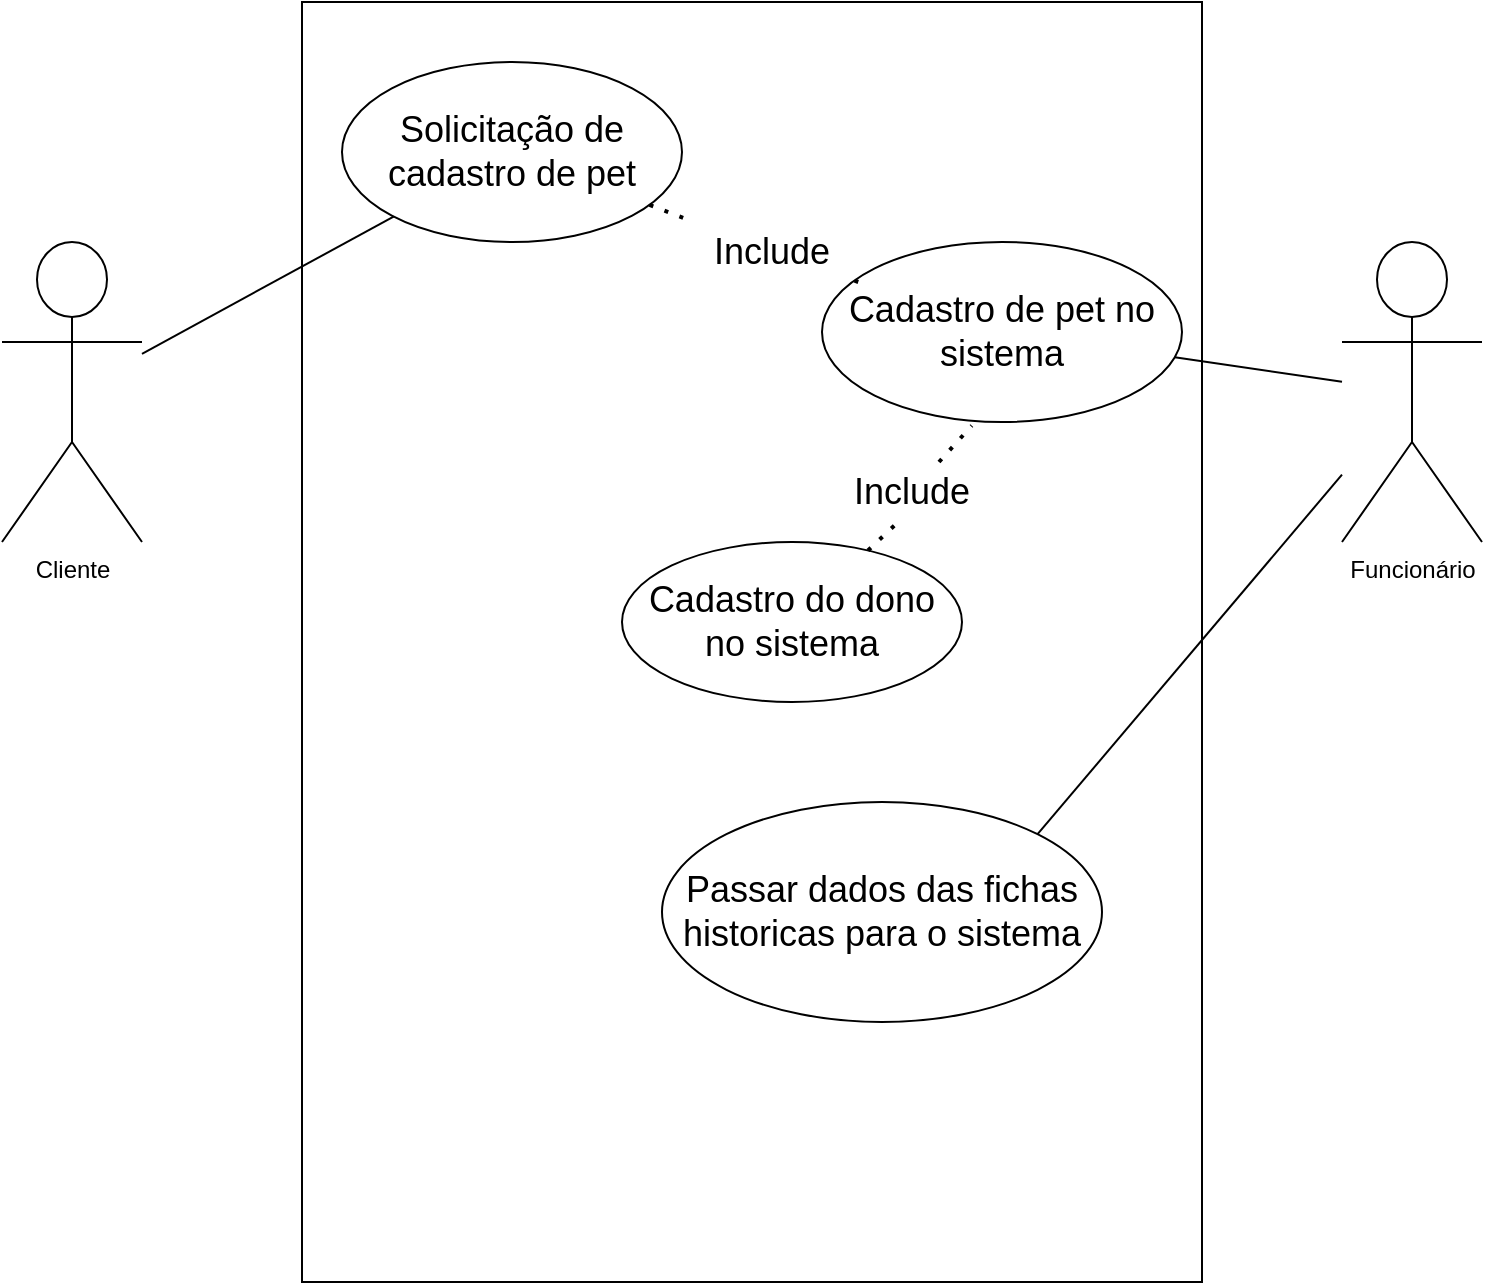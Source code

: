 <mxfile version="21.1.5" type="github">
  <diagram name="Page-1" id="vbwerQd4AHVrvLfebjQQ">
    <mxGraphModel dx="1687" dy="927" grid="1" gridSize="10" guides="1" tooltips="1" connect="1" arrows="1" fold="1" page="1" pageScale="1" pageWidth="850" pageHeight="1100" math="0" shadow="0">
      <root>
        <mxCell id="0" />
        <mxCell id="1" parent="0" />
        <mxCell id="OtoAJUUknaaJQQ0jBH7c-3" value="" style="rounded=0;whiteSpace=wrap;html=1;movable=0;resizable=0;rotatable=0;deletable=0;editable=0;locked=1;connectable=0;" vertex="1" parent="1">
          <mxGeometry x="210" y="130" width="450" height="640" as="geometry" />
        </mxCell>
        <mxCell id="OtoAJUUknaaJQQ0jBH7c-5" value="Cliente" style="shape=umlActor;verticalLabelPosition=bottom;verticalAlign=top;html=1;outlineConnect=0;" vertex="1" parent="1">
          <mxGeometry x="60" y="250" width="70" height="150" as="geometry" />
        </mxCell>
        <mxCell id="OtoAJUUknaaJQQ0jBH7c-6" value="Funcionário" style="shape=umlActor;verticalLabelPosition=bottom;verticalAlign=top;html=1;outlineConnect=0;" vertex="1" parent="1">
          <mxGeometry x="730" y="250" width="70" height="150" as="geometry" />
        </mxCell>
        <mxCell id="OtoAJUUknaaJQQ0jBH7c-7" value="&lt;font style=&quot;font-size: 18px;&quot;&gt;Solicitação de cadastro de pet&lt;/font&gt;" style="ellipse;whiteSpace=wrap;html=1;" vertex="1" parent="1">
          <mxGeometry x="230" y="160" width="170" height="90" as="geometry" />
        </mxCell>
        <mxCell id="OtoAJUUknaaJQQ0jBH7c-8" value="" style="endArrow=none;html=1;rounded=0;" edge="1" parent="1" source="OtoAJUUknaaJQQ0jBH7c-5" target="OtoAJUUknaaJQQ0jBH7c-7">
          <mxGeometry width="50" height="50" relative="1" as="geometry">
            <mxPoint x="310" y="120" as="sourcePoint" />
            <mxPoint x="450" y="350" as="targetPoint" />
          </mxGeometry>
        </mxCell>
        <mxCell id="OtoAJUUknaaJQQ0jBH7c-10" value="&lt;font style=&quot;font-size: 18px;&quot;&gt;Cadastro de pet no sistema&lt;/font&gt;" style="ellipse;whiteSpace=wrap;html=1;" vertex="1" parent="1">
          <mxGeometry x="470" y="250" width="180" height="90" as="geometry" />
        </mxCell>
        <mxCell id="OtoAJUUknaaJQQ0jBH7c-11" value="" style="endArrow=none;dashed=1;html=1;dashPattern=1 3;strokeWidth=2;rounded=0;" edge="1" parent="1" source="OtoAJUUknaaJQQ0jBH7c-13" target="OtoAJUUknaaJQQ0jBH7c-10">
          <mxGeometry width="50" height="50" relative="1" as="geometry">
            <mxPoint x="400" y="310" as="sourcePoint" />
            <mxPoint x="450" y="260" as="targetPoint" />
          </mxGeometry>
        </mxCell>
        <mxCell id="OtoAJUUknaaJQQ0jBH7c-12" value="" style="endArrow=none;html=1;rounded=0;" edge="1" parent="1" source="OtoAJUUknaaJQQ0jBH7c-6" target="OtoAJUUknaaJQQ0jBH7c-10">
          <mxGeometry width="50" height="50" relative="1" as="geometry">
            <mxPoint x="720" y="310" as="sourcePoint" />
            <mxPoint x="620" y="310" as="targetPoint" />
          </mxGeometry>
        </mxCell>
        <mxCell id="OtoAJUUknaaJQQ0jBH7c-14" value="" style="endArrow=none;dashed=1;html=1;dashPattern=1 3;strokeWidth=2;rounded=0;" edge="1" parent="1" source="OtoAJUUknaaJQQ0jBH7c-7" target="OtoAJUUknaaJQQ0jBH7c-13">
          <mxGeometry width="50" height="50" relative="1" as="geometry">
            <mxPoint x="392" y="226" as="sourcePoint" />
            <mxPoint x="498" y="264" as="targetPoint" />
          </mxGeometry>
        </mxCell>
        <mxCell id="OtoAJUUknaaJQQ0jBH7c-13" value="&lt;font style=&quot;font-size: 18px;&quot;&gt;Include&lt;/font&gt;" style="text;html=1;strokeColor=none;fillColor=none;align=center;verticalAlign=middle;whiteSpace=wrap;rounded=0;" vertex="1" parent="1">
          <mxGeometry x="400" y="240" width="90" height="30" as="geometry" />
        </mxCell>
        <mxCell id="OtoAJUUknaaJQQ0jBH7c-15" value="&lt;font style=&quot;font-size: 18px;&quot;&gt;Cadastro do dono no sistema&lt;/font&gt;" style="ellipse;whiteSpace=wrap;html=1;" vertex="1" parent="1">
          <mxGeometry x="370" y="400" width="170" height="80" as="geometry" />
        </mxCell>
        <mxCell id="OtoAJUUknaaJQQ0jBH7c-19" value="" style="endArrow=none;dashed=1;html=1;dashPattern=1 3;strokeWidth=2;rounded=0;entryX=0.416;entryY=1.02;entryDx=0;entryDy=0;entryPerimeter=0;" edge="1" parent="1" source="OtoAJUUknaaJQQ0jBH7c-17" target="OtoAJUUknaaJQQ0jBH7c-10">
          <mxGeometry width="50" height="50" relative="1" as="geometry">
            <mxPoint x="410" y="340" as="sourcePoint" />
            <mxPoint x="460" y="300" as="targetPoint" />
          </mxGeometry>
        </mxCell>
        <mxCell id="OtoAJUUknaaJQQ0jBH7c-20" value="" style="endArrow=none;dashed=1;html=1;dashPattern=1 3;strokeWidth=2;rounded=0;entryX=0.416;entryY=1.02;entryDx=0;entryDy=0;entryPerimeter=0;" edge="1" parent="1" source="OtoAJUUknaaJQQ0jBH7c-15" target="OtoAJUUknaaJQQ0jBH7c-17">
          <mxGeometry width="50" height="50" relative="1" as="geometry">
            <mxPoint x="507" y="423" as="sourcePoint" />
            <mxPoint x="548" y="352" as="targetPoint" />
          </mxGeometry>
        </mxCell>
        <mxCell id="OtoAJUUknaaJQQ0jBH7c-17" value="&lt;font style=&quot;font-size: 18px;&quot;&gt;Include&lt;/font&gt;" style="text;html=1;strokeColor=none;fillColor=none;align=center;verticalAlign=middle;whiteSpace=wrap;rounded=0;" vertex="1" parent="1">
          <mxGeometry x="470" y="360" width="90" height="30" as="geometry" />
        </mxCell>
        <mxCell id="OtoAJUUknaaJQQ0jBH7c-23" value="" style="endArrow=none;html=1;rounded=0;exitX=1;exitY=0;exitDx=0;exitDy=0;" edge="1" parent="1" source="OtoAJUUknaaJQQ0jBH7c-24" target="OtoAJUUknaaJQQ0jBH7c-6">
          <mxGeometry width="50" height="50" relative="1" as="geometry">
            <mxPoint x="540" y="560" as="sourcePoint" />
            <mxPoint x="630" y="490" as="targetPoint" />
          </mxGeometry>
        </mxCell>
        <mxCell id="OtoAJUUknaaJQQ0jBH7c-24" value="&lt;font style=&quot;font-size: 18px;&quot;&gt;Passar dados das fichas historicas para o sistema&lt;/font&gt;" style="ellipse;whiteSpace=wrap;html=1;" vertex="1" parent="1">
          <mxGeometry x="390" y="530" width="220" height="110" as="geometry" />
        </mxCell>
      </root>
    </mxGraphModel>
  </diagram>
</mxfile>
